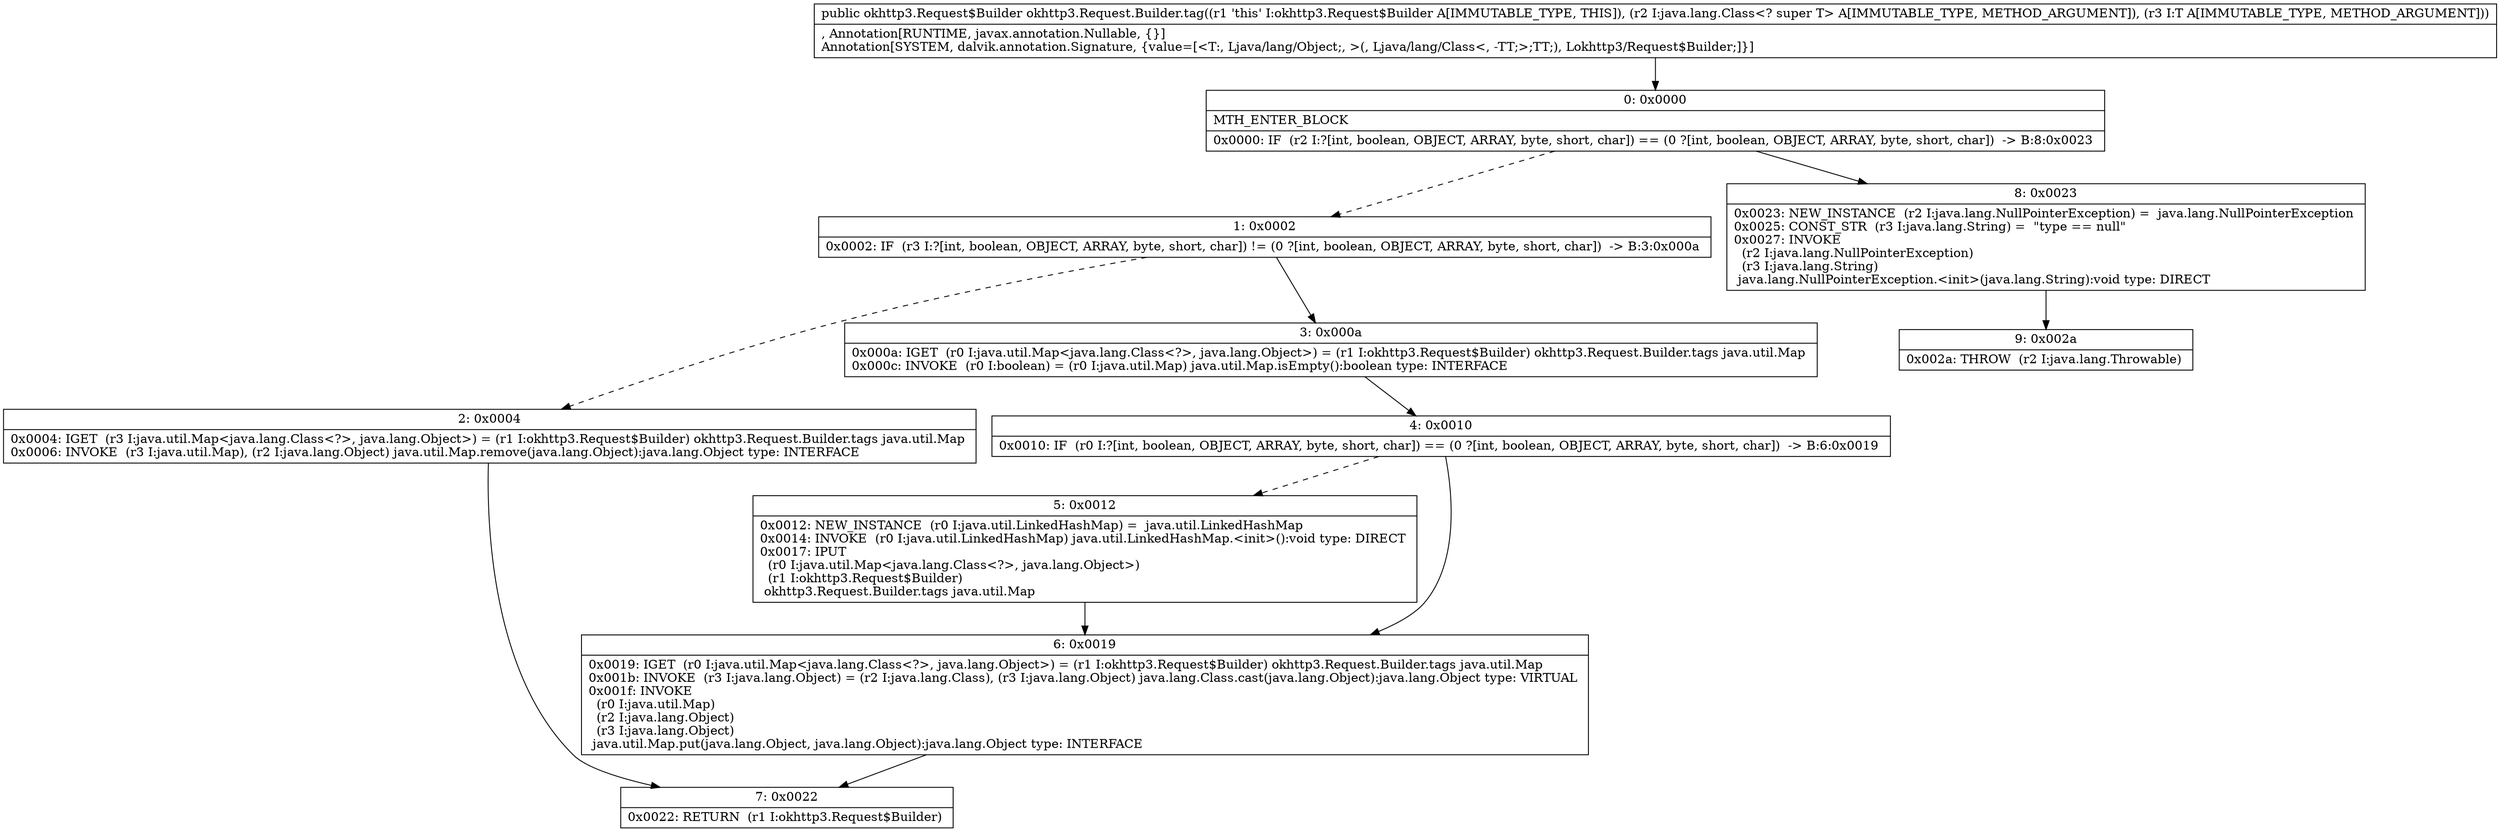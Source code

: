 digraph "CFG forokhttp3.Request.Builder.tag(Ljava\/lang\/Class;Ljava\/lang\/Object;)Lokhttp3\/Request$Builder;" {
Node_0 [shape=record,label="{0\:\ 0x0000|MTH_ENTER_BLOCK\l|0x0000: IF  (r2 I:?[int, boolean, OBJECT, ARRAY, byte, short, char]) == (0 ?[int, boolean, OBJECT, ARRAY, byte, short, char])  \-\> B:8:0x0023 \l}"];
Node_1 [shape=record,label="{1\:\ 0x0002|0x0002: IF  (r3 I:?[int, boolean, OBJECT, ARRAY, byte, short, char]) != (0 ?[int, boolean, OBJECT, ARRAY, byte, short, char])  \-\> B:3:0x000a \l}"];
Node_2 [shape=record,label="{2\:\ 0x0004|0x0004: IGET  (r3 I:java.util.Map\<java.lang.Class\<?\>, java.lang.Object\>) = (r1 I:okhttp3.Request$Builder) okhttp3.Request.Builder.tags java.util.Map \l0x0006: INVOKE  (r3 I:java.util.Map), (r2 I:java.lang.Object) java.util.Map.remove(java.lang.Object):java.lang.Object type: INTERFACE \l}"];
Node_3 [shape=record,label="{3\:\ 0x000a|0x000a: IGET  (r0 I:java.util.Map\<java.lang.Class\<?\>, java.lang.Object\>) = (r1 I:okhttp3.Request$Builder) okhttp3.Request.Builder.tags java.util.Map \l0x000c: INVOKE  (r0 I:boolean) = (r0 I:java.util.Map) java.util.Map.isEmpty():boolean type: INTERFACE \l}"];
Node_4 [shape=record,label="{4\:\ 0x0010|0x0010: IF  (r0 I:?[int, boolean, OBJECT, ARRAY, byte, short, char]) == (0 ?[int, boolean, OBJECT, ARRAY, byte, short, char])  \-\> B:6:0x0019 \l}"];
Node_5 [shape=record,label="{5\:\ 0x0012|0x0012: NEW_INSTANCE  (r0 I:java.util.LinkedHashMap) =  java.util.LinkedHashMap \l0x0014: INVOKE  (r0 I:java.util.LinkedHashMap) java.util.LinkedHashMap.\<init\>():void type: DIRECT \l0x0017: IPUT  \l  (r0 I:java.util.Map\<java.lang.Class\<?\>, java.lang.Object\>)\l  (r1 I:okhttp3.Request$Builder)\l okhttp3.Request.Builder.tags java.util.Map \l}"];
Node_6 [shape=record,label="{6\:\ 0x0019|0x0019: IGET  (r0 I:java.util.Map\<java.lang.Class\<?\>, java.lang.Object\>) = (r1 I:okhttp3.Request$Builder) okhttp3.Request.Builder.tags java.util.Map \l0x001b: INVOKE  (r3 I:java.lang.Object) = (r2 I:java.lang.Class), (r3 I:java.lang.Object) java.lang.Class.cast(java.lang.Object):java.lang.Object type: VIRTUAL \l0x001f: INVOKE  \l  (r0 I:java.util.Map)\l  (r2 I:java.lang.Object)\l  (r3 I:java.lang.Object)\l java.util.Map.put(java.lang.Object, java.lang.Object):java.lang.Object type: INTERFACE \l}"];
Node_7 [shape=record,label="{7\:\ 0x0022|0x0022: RETURN  (r1 I:okhttp3.Request$Builder) \l}"];
Node_8 [shape=record,label="{8\:\ 0x0023|0x0023: NEW_INSTANCE  (r2 I:java.lang.NullPointerException) =  java.lang.NullPointerException \l0x0025: CONST_STR  (r3 I:java.lang.String) =  \"type == null\" \l0x0027: INVOKE  \l  (r2 I:java.lang.NullPointerException)\l  (r3 I:java.lang.String)\l java.lang.NullPointerException.\<init\>(java.lang.String):void type: DIRECT \l}"];
Node_9 [shape=record,label="{9\:\ 0x002a|0x002a: THROW  (r2 I:java.lang.Throwable) \l}"];
MethodNode[shape=record,label="{public okhttp3.Request$Builder okhttp3.Request.Builder.tag((r1 'this' I:okhttp3.Request$Builder A[IMMUTABLE_TYPE, THIS]), (r2 I:java.lang.Class\<? super T\> A[IMMUTABLE_TYPE, METHOD_ARGUMENT]), (r3 I:T A[IMMUTABLE_TYPE, METHOD_ARGUMENT]))  | , Annotation[RUNTIME, javax.annotation.Nullable, \{\}]\lAnnotation[SYSTEM, dalvik.annotation.Signature, \{value=[\<T:, Ljava\/lang\/Object;, \>(, Ljava\/lang\/Class\<, \-TT;\>;TT;), Lokhttp3\/Request$Builder;]\}]\l}"];
MethodNode -> Node_0;
Node_0 -> Node_1[style=dashed];
Node_0 -> Node_8;
Node_1 -> Node_2[style=dashed];
Node_1 -> Node_3;
Node_2 -> Node_7;
Node_3 -> Node_4;
Node_4 -> Node_5[style=dashed];
Node_4 -> Node_6;
Node_5 -> Node_6;
Node_6 -> Node_7;
Node_8 -> Node_9;
}

